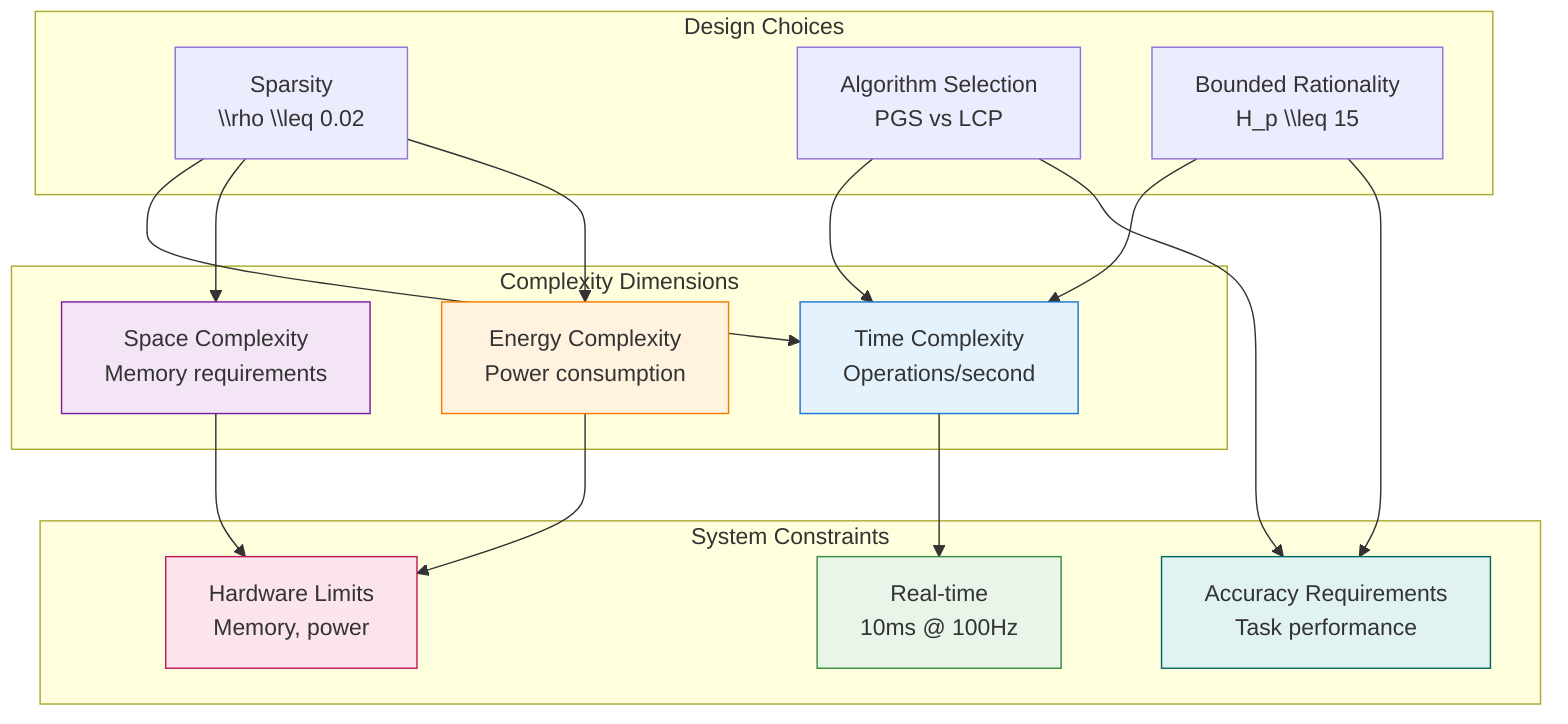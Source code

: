 graph TD
 subgraph "Complexity Dimensions"
 T["Time Complexity<br/>Operations/second"]
 S["Space Complexity<br/>Memory requirements"]
 E["Energy Complexity<br/>Power consumption"]
end
subgraph "System Constraints"
 RT["Real-time<br/>10ms @ 100Hz"]
 HW["Hardware Limits<br/>Memory, power"]
 ACC["Accuracy Requirements<br/>Task performance"]
end
subgraph "Design Choices"
 SP["Sparsity<br/>\\rho \\leq 0.02"]
 ALG["Algorithm Selection<br/>PGS vs LCP"]
 BOUND["Bounded Rationality<br/>H_p \\leq 15"]
end
T --> RT
 S --> HW
 E --> HW
 SP --> T
 SP --> S
 SP --> E
 ALG --> T
 ALG --> ACC
 BOUND --> T
 BOUND --> ACC

 style T fill:#e3f2fd,stroke:#1976d2
 style S fill:#f3e5f5,stroke:#7b1fa2
 style E fill:#fff3e0,stroke:#f57c00
 style RT fill:#e8f5e8,stroke:#388e3c
 style HW fill:#fce4ec,stroke:#c2185b
 style ACC fill:#e0f2f1,stroke:#00695c